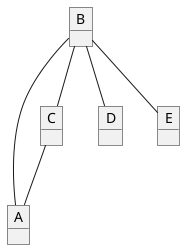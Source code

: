 @startuml

object A
object B
object C
object D
object E

B -- C
B -- D
C -- A
B -- A
B -- E



@enduml
